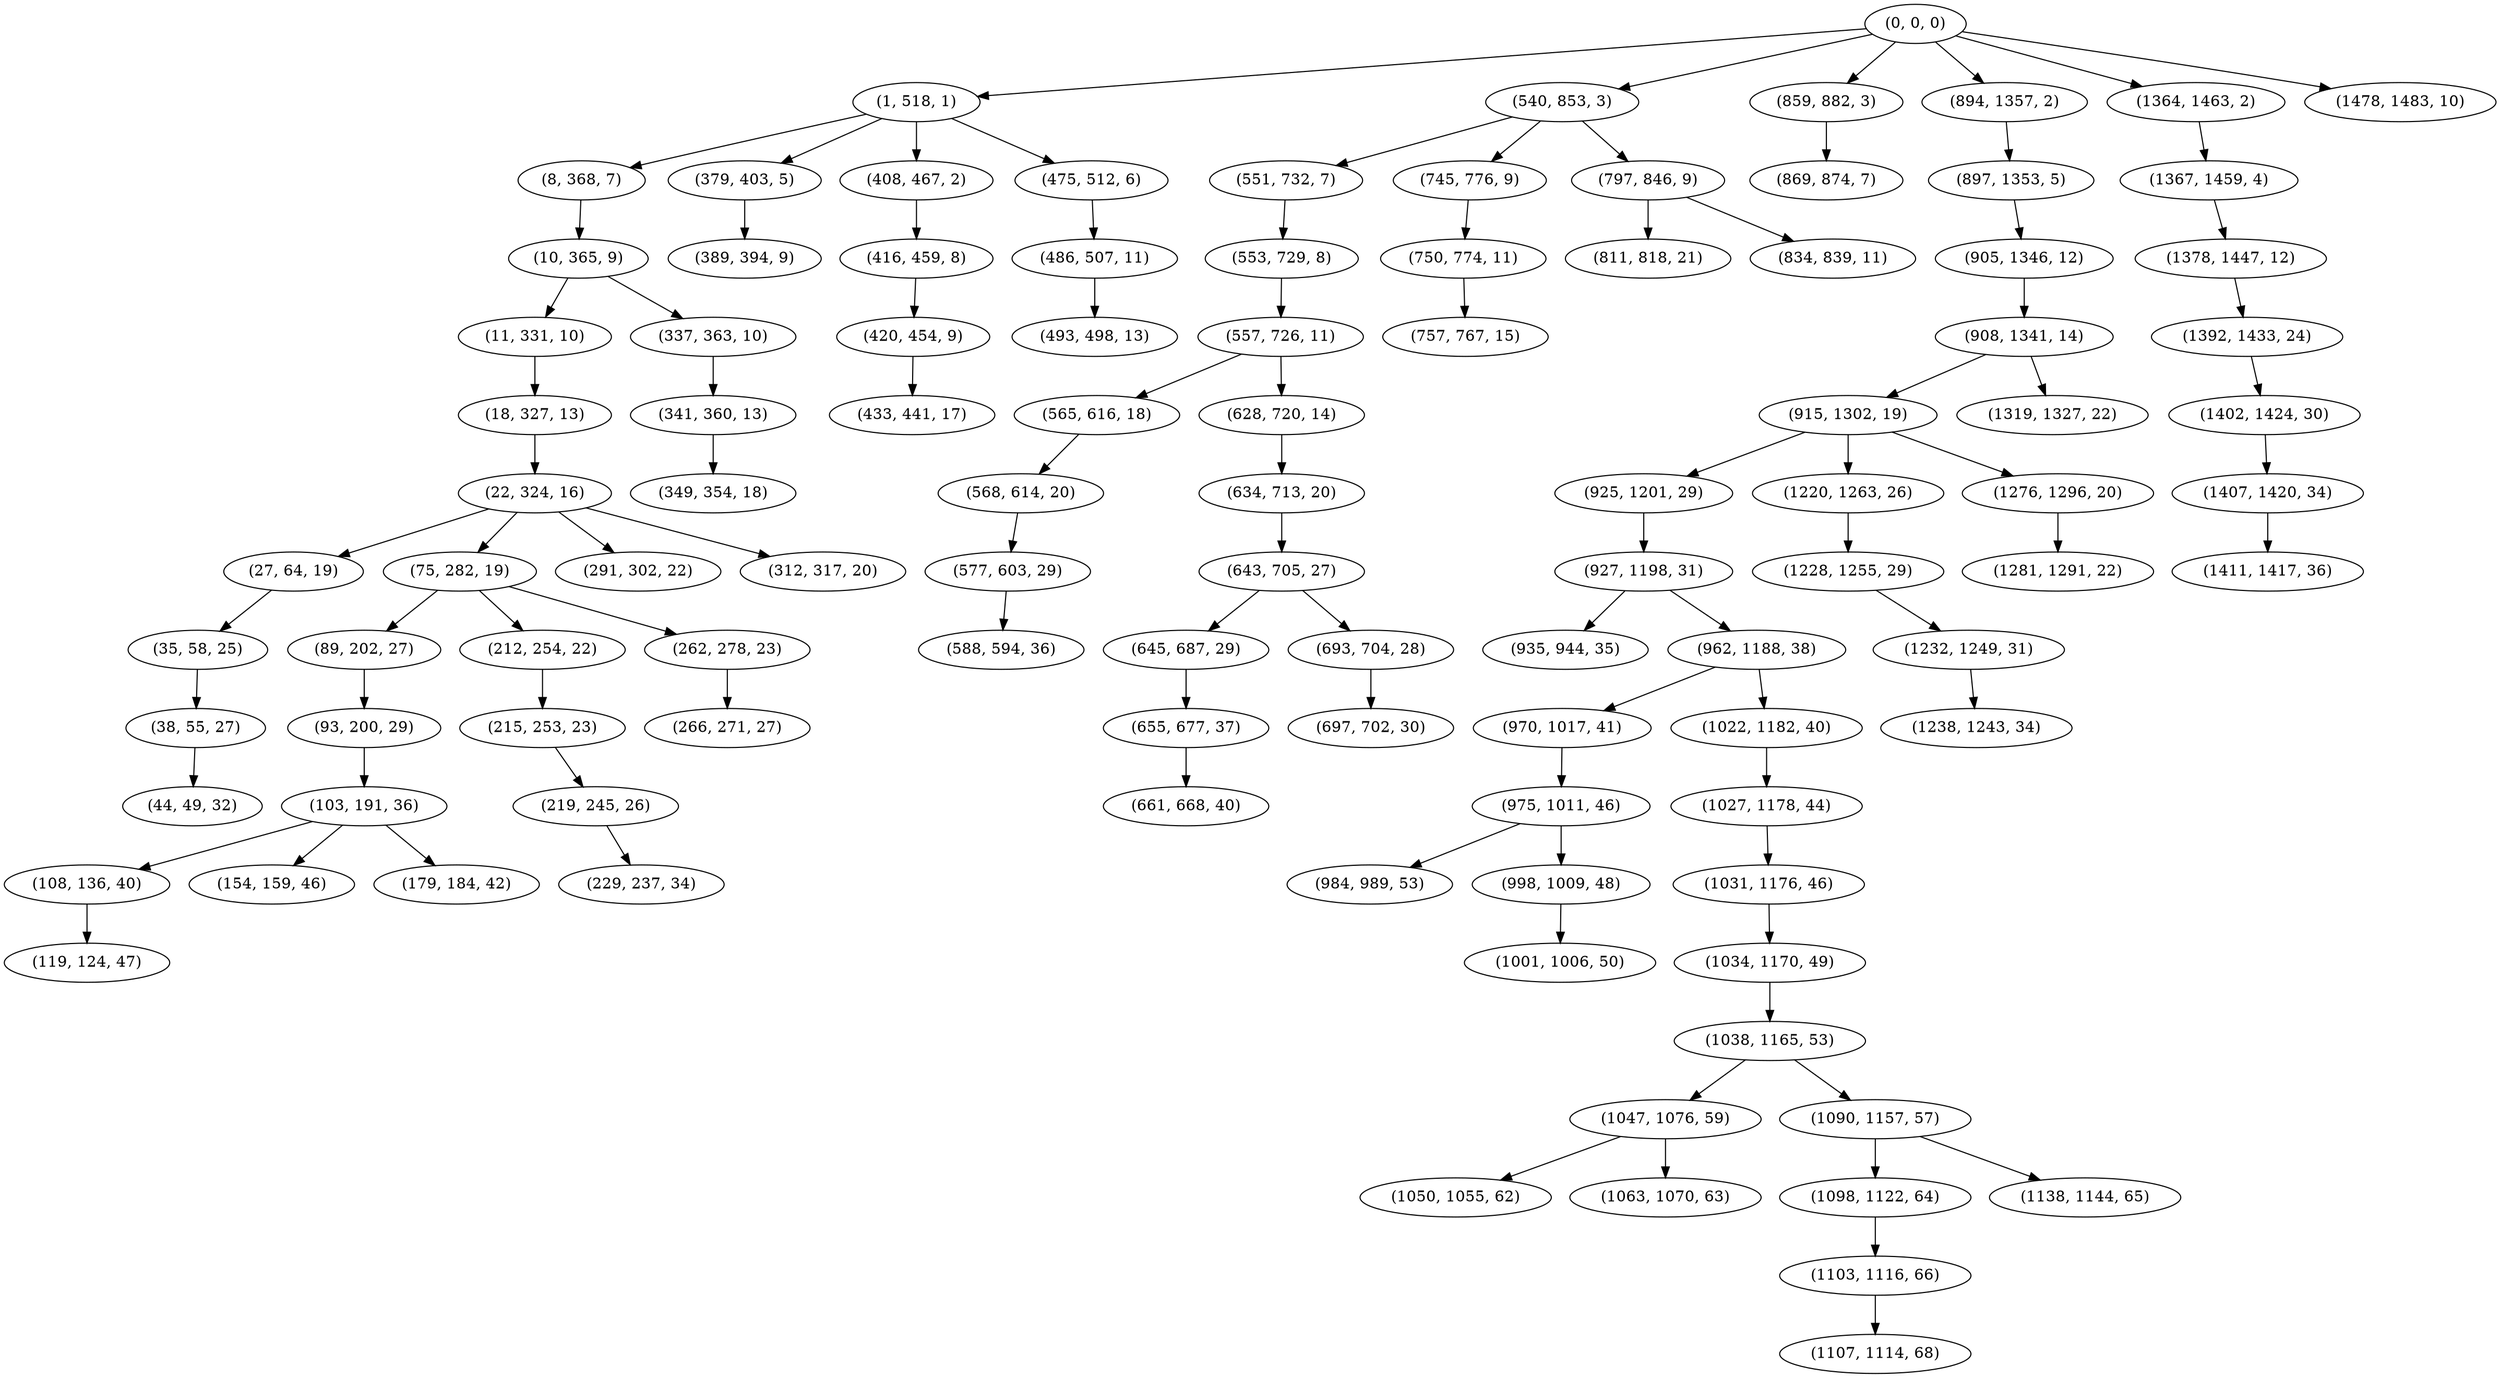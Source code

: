 digraph tree {
    "(0, 0, 0)";
    "(1, 518, 1)";
    "(8, 368, 7)";
    "(10, 365, 9)";
    "(11, 331, 10)";
    "(18, 327, 13)";
    "(22, 324, 16)";
    "(27, 64, 19)";
    "(35, 58, 25)";
    "(38, 55, 27)";
    "(44, 49, 32)";
    "(75, 282, 19)";
    "(89, 202, 27)";
    "(93, 200, 29)";
    "(103, 191, 36)";
    "(108, 136, 40)";
    "(119, 124, 47)";
    "(154, 159, 46)";
    "(179, 184, 42)";
    "(212, 254, 22)";
    "(215, 253, 23)";
    "(219, 245, 26)";
    "(229, 237, 34)";
    "(262, 278, 23)";
    "(266, 271, 27)";
    "(291, 302, 22)";
    "(312, 317, 20)";
    "(337, 363, 10)";
    "(341, 360, 13)";
    "(349, 354, 18)";
    "(379, 403, 5)";
    "(389, 394, 9)";
    "(408, 467, 2)";
    "(416, 459, 8)";
    "(420, 454, 9)";
    "(433, 441, 17)";
    "(475, 512, 6)";
    "(486, 507, 11)";
    "(493, 498, 13)";
    "(540, 853, 3)";
    "(551, 732, 7)";
    "(553, 729, 8)";
    "(557, 726, 11)";
    "(565, 616, 18)";
    "(568, 614, 20)";
    "(577, 603, 29)";
    "(588, 594, 36)";
    "(628, 720, 14)";
    "(634, 713, 20)";
    "(643, 705, 27)";
    "(645, 687, 29)";
    "(655, 677, 37)";
    "(661, 668, 40)";
    "(693, 704, 28)";
    "(697, 702, 30)";
    "(745, 776, 9)";
    "(750, 774, 11)";
    "(757, 767, 15)";
    "(797, 846, 9)";
    "(811, 818, 21)";
    "(834, 839, 11)";
    "(859, 882, 3)";
    "(869, 874, 7)";
    "(894, 1357, 2)";
    "(897, 1353, 5)";
    "(905, 1346, 12)";
    "(908, 1341, 14)";
    "(915, 1302, 19)";
    "(925, 1201, 29)";
    "(927, 1198, 31)";
    "(935, 944, 35)";
    "(962, 1188, 38)";
    "(970, 1017, 41)";
    "(975, 1011, 46)";
    "(984, 989, 53)";
    "(998, 1009, 48)";
    "(1001, 1006, 50)";
    "(1022, 1182, 40)";
    "(1027, 1178, 44)";
    "(1031, 1176, 46)";
    "(1034, 1170, 49)";
    "(1038, 1165, 53)";
    "(1047, 1076, 59)";
    "(1050, 1055, 62)";
    "(1063, 1070, 63)";
    "(1090, 1157, 57)";
    "(1098, 1122, 64)";
    "(1103, 1116, 66)";
    "(1107, 1114, 68)";
    "(1138, 1144, 65)";
    "(1220, 1263, 26)";
    "(1228, 1255, 29)";
    "(1232, 1249, 31)";
    "(1238, 1243, 34)";
    "(1276, 1296, 20)";
    "(1281, 1291, 22)";
    "(1319, 1327, 22)";
    "(1364, 1463, 2)";
    "(1367, 1459, 4)";
    "(1378, 1447, 12)";
    "(1392, 1433, 24)";
    "(1402, 1424, 30)";
    "(1407, 1420, 34)";
    "(1411, 1417, 36)";
    "(1478, 1483, 10)";
    "(0, 0, 0)" -> "(1, 518, 1)";
    "(0, 0, 0)" -> "(540, 853, 3)";
    "(0, 0, 0)" -> "(859, 882, 3)";
    "(0, 0, 0)" -> "(894, 1357, 2)";
    "(0, 0, 0)" -> "(1364, 1463, 2)";
    "(0, 0, 0)" -> "(1478, 1483, 10)";
    "(1, 518, 1)" -> "(8, 368, 7)";
    "(1, 518, 1)" -> "(379, 403, 5)";
    "(1, 518, 1)" -> "(408, 467, 2)";
    "(1, 518, 1)" -> "(475, 512, 6)";
    "(8, 368, 7)" -> "(10, 365, 9)";
    "(10, 365, 9)" -> "(11, 331, 10)";
    "(10, 365, 9)" -> "(337, 363, 10)";
    "(11, 331, 10)" -> "(18, 327, 13)";
    "(18, 327, 13)" -> "(22, 324, 16)";
    "(22, 324, 16)" -> "(27, 64, 19)";
    "(22, 324, 16)" -> "(75, 282, 19)";
    "(22, 324, 16)" -> "(291, 302, 22)";
    "(22, 324, 16)" -> "(312, 317, 20)";
    "(27, 64, 19)" -> "(35, 58, 25)";
    "(35, 58, 25)" -> "(38, 55, 27)";
    "(38, 55, 27)" -> "(44, 49, 32)";
    "(75, 282, 19)" -> "(89, 202, 27)";
    "(75, 282, 19)" -> "(212, 254, 22)";
    "(75, 282, 19)" -> "(262, 278, 23)";
    "(89, 202, 27)" -> "(93, 200, 29)";
    "(93, 200, 29)" -> "(103, 191, 36)";
    "(103, 191, 36)" -> "(108, 136, 40)";
    "(103, 191, 36)" -> "(154, 159, 46)";
    "(103, 191, 36)" -> "(179, 184, 42)";
    "(108, 136, 40)" -> "(119, 124, 47)";
    "(212, 254, 22)" -> "(215, 253, 23)";
    "(215, 253, 23)" -> "(219, 245, 26)";
    "(219, 245, 26)" -> "(229, 237, 34)";
    "(262, 278, 23)" -> "(266, 271, 27)";
    "(337, 363, 10)" -> "(341, 360, 13)";
    "(341, 360, 13)" -> "(349, 354, 18)";
    "(379, 403, 5)" -> "(389, 394, 9)";
    "(408, 467, 2)" -> "(416, 459, 8)";
    "(416, 459, 8)" -> "(420, 454, 9)";
    "(420, 454, 9)" -> "(433, 441, 17)";
    "(475, 512, 6)" -> "(486, 507, 11)";
    "(486, 507, 11)" -> "(493, 498, 13)";
    "(540, 853, 3)" -> "(551, 732, 7)";
    "(540, 853, 3)" -> "(745, 776, 9)";
    "(540, 853, 3)" -> "(797, 846, 9)";
    "(551, 732, 7)" -> "(553, 729, 8)";
    "(553, 729, 8)" -> "(557, 726, 11)";
    "(557, 726, 11)" -> "(565, 616, 18)";
    "(557, 726, 11)" -> "(628, 720, 14)";
    "(565, 616, 18)" -> "(568, 614, 20)";
    "(568, 614, 20)" -> "(577, 603, 29)";
    "(577, 603, 29)" -> "(588, 594, 36)";
    "(628, 720, 14)" -> "(634, 713, 20)";
    "(634, 713, 20)" -> "(643, 705, 27)";
    "(643, 705, 27)" -> "(645, 687, 29)";
    "(643, 705, 27)" -> "(693, 704, 28)";
    "(645, 687, 29)" -> "(655, 677, 37)";
    "(655, 677, 37)" -> "(661, 668, 40)";
    "(693, 704, 28)" -> "(697, 702, 30)";
    "(745, 776, 9)" -> "(750, 774, 11)";
    "(750, 774, 11)" -> "(757, 767, 15)";
    "(797, 846, 9)" -> "(811, 818, 21)";
    "(797, 846, 9)" -> "(834, 839, 11)";
    "(859, 882, 3)" -> "(869, 874, 7)";
    "(894, 1357, 2)" -> "(897, 1353, 5)";
    "(897, 1353, 5)" -> "(905, 1346, 12)";
    "(905, 1346, 12)" -> "(908, 1341, 14)";
    "(908, 1341, 14)" -> "(915, 1302, 19)";
    "(908, 1341, 14)" -> "(1319, 1327, 22)";
    "(915, 1302, 19)" -> "(925, 1201, 29)";
    "(915, 1302, 19)" -> "(1220, 1263, 26)";
    "(915, 1302, 19)" -> "(1276, 1296, 20)";
    "(925, 1201, 29)" -> "(927, 1198, 31)";
    "(927, 1198, 31)" -> "(935, 944, 35)";
    "(927, 1198, 31)" -> "(962, 1188, 38)";
    "(962, 1188, 38)" -> "(970, 1017, 41)";
    "(962, 1188, 38)" -> "(1022, 1182, 40)";
    "(970, 1017, 41)" -> "(975, 1011, 46)";
    "(975, 1011, 46)" -> "(984, 989, 53)";
    "(975, 1011, 46)" -> "(998, 1009, 48)";
    "(998, 1009, 48)" -> "(1001, 1006, 50)";
    "(1022, 1182, 40)" -> "(1027, 1178, 44)";
    "(1027, 1178, 44)" -> "(1031, 1176, 46)";
    "(1031, 1176, 46)" -> "(1034, 1170, 49)";
    "(1034, 1170, 49)" -> "(1038, 1165, 53)";
    "(1038, 1165, 53)" -> "(1047, 1076, 59)";
    "(1038, 1165, 53)" -> "(1090, 1157, 57)";
    "(1047, 1076, 59)" -> "(1050, 1055, 62)";
    "(1047, 1076, 59)" -> "(1063, 1070, 63)";
    "(1090, 1157, 57)" -> "(1098, 1122, 64)";
    "(1090, 1157, 57)" -> "(1138, 1144, 65)";
    "(1098, 1122, 64)" -> "(1103, 1116, 66)";
    "(1103, 1116, 66)" -> "(1107, 1114, 68)";
    "(1220, 1263, 26)" -> "(1228, 1255, 29)";
    "(1228, 1255, 29)" -> "(1232, 1249, 31)";
    "(1232, 1249, 31)" -> "(1238, 1243, 34)";
    "(1276, 1296, 20)" -> "(1281, 1291, 22)";
    "(1364, 1463, 2)" -> "(1367, 1459, 4)";
    "(1367, 1459, 4)" -> "(1378, 1447, 12)";
    "(1378, 1447, 12)" -> "(1392, 1433, 24)";
    "(1392, 1433, 24)" -> "(1402, 1424, 30)";
    "(1402, 1424, 30)" -> "(1407, 1420, 34)";
    "(1407, 1420, 34)" -> "(1411, 1417, 36)";
}
